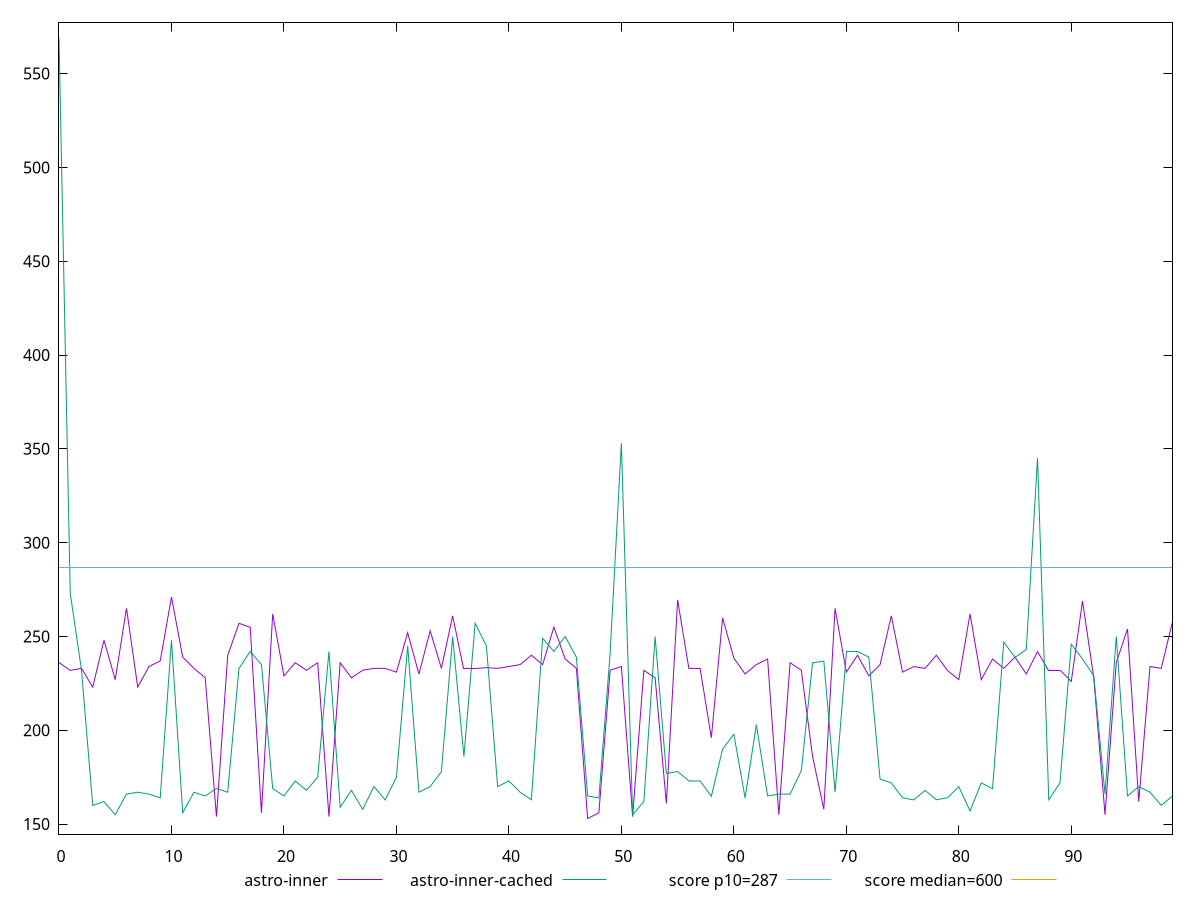 reset

$astroInner <<EOF
0 236.09000000000015
1 231.92099999999846
2 233
3 222.99654999999984
4 247.99735000000055
5 226.9974000000002
6 265
7 222.9988999999996
8 233.9730500000005
9 236.97299999999905
10 270.99814999999944
11 239
12 233
13 227.96749999999975
14 153.9999999999991
15 239.83050000000003
16 256.99794999999995
17 254.8824999999997
18 155.9999999999991
19 261.99815000000126
20 229
21 236
22 231.98270000000048
23 235.99704999999904
24 153.9999999999991
25 235.96909999999934
26 227.98149999999896
27 231.99734999999873
28 233
29 232.99549999999908
30 230.9935000000005
31 251.998700000001
32 230
33 253
34 232.9987000000001
35 260.99634999999944
36 233
37 233
38 233.39599999999973
39 232.99654999999984
40 234.0000000000009
41 234.9999999999991
42 239.99735000000055
43 235
44 255
45 238.0000000000009
46 233
47 152.97649999999976
48 156
49 232
50 234
51 153.98250000000007
52 231.95250000000033
53 228
54 161
55 269.5
56 232.9898000000003
57 232.92199999999957
58 196
59 259.9215000000004
60 238.50000000000182
61 229.99585000000025
62 235.0000000000009
63 237.9975000000013
64 155
65 236
66 231.9962000000005
67 186
68 157.91649999999936
69 264.97500000000036
70 230.99474999999984
71 240
72 228.9993999999997
73 234.9966999999997
74 260.9999999999991
75 230.9946
76 233.9265000000005
77 232.99675000000025
78 240
79 231.82450000000063
80 227
81 262
82 226.99904999999944
83 238
84 232.99884999999995
85 239
86 229.99914999999874
87 241.94700000000103
88 232
89 231.9999999999991
90 226
91 268.8734999999988
92 228
93 155
94 236
95 254
96 162
97 233.9999999999991
98 232.9983000000002
99 257.8264999999992
EOF

$astroInnerCached <<EOF
0 569.0000000000005
1 272.9999999999991
2 232
3 159.91949999999906
4 162
5 154.98999999999978
6 165.9970000000003
7 167
8 165.9943000000003
9 163.9999999999991
10 248
11 156
12 166.9961000000003
13 164.9974999999995
14 169
15 166.99679999999898
16 232.94900000000052
17 242
18 235
19 168.9369999999999
20 164.9969000000001
21 172.9961000000003
22 167.99999999999818
23 175
24 242
25 158.97400000000016
26 167.98700000000008
27 157.85800000000108
28 170
29 162.8754999999992
30 174.9999999999991
31 244.9999999999991
32 166.9971000000005
33 170
34 177.99999999999818
35 249.89900000000034
36 185.9893000000011
37 257
38 245
39 170
40 172.9963000000007
41 166.97550000000047
42 163
43 248.9984999999997
44 242
45 249.99895000000015
46 238.95600000000013
47 165
48 163.9965000000002
49 241.0000000000009
50 353
51 155.0000000000009
52 161.9932000000008
53 249.9384999999993
54 176.996000000001
55 177.9985000000006
56 173
57 172.9907000000003
58 164.8209999999999
59 190
60 197.88949999999932
61 163.97200000000066
62 203
63 165
64 166
65 165.996900000001
66 178.5
67 235.99835000000076
68 236.82750000000033
69 166.9975000000004
70 242
71 242
72 238.9988000000003
73 174.0000000000009
74 171.97199999999975
75 164
76 162.90700000000106
77 168
78 162.98100000000068
79 164
80 170.0000000000009
81 157
82 171.941499999999
83 168.89400000000023
84 247
85 238.85050000000047
86 243
87 345
88 163
89 172
90 245.88550000000032
91 237.9985999999999
92 229
93 166
94 249.9982
95 164.9975999999997
96 170
97 167.0000000000009
98 160
99 164.9999999999991
EOF

set key outside below
set xrange [0:99]
set yrange [144.65602999999976:577.3204700000005]
set trange [144.65602999999976:577.3204700000005]
set terminal svg size 640, 520 enhanced background rgb 'white'
set output "reports/report_00033_2021-03-01T14-23-16.841Z/total-blocking-time/comparison/line/2_vs_3.svg"

plot $astroInner title "astro-inner" with line, \
     $astroInnerCached title "astro-inner-cached" with line, \
     287 title "score p10=287", \
     600 title "score median=600"

reset
